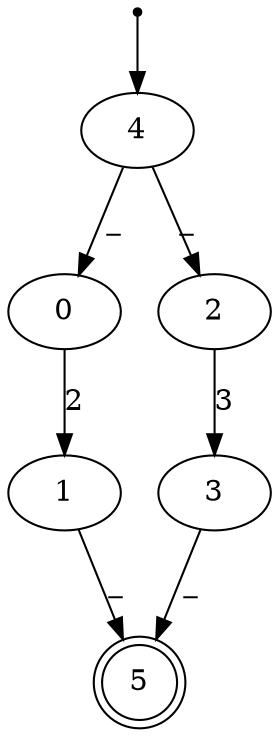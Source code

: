 digraph{
inic[shape=point];
inic->4;
0->1[label="2"];
2->3[label="3"];
4->0[label="_"];
4->2[label="_"];
1->5[label="_"];
3->5[label="_"];
5[shape=doublecircle];
}
